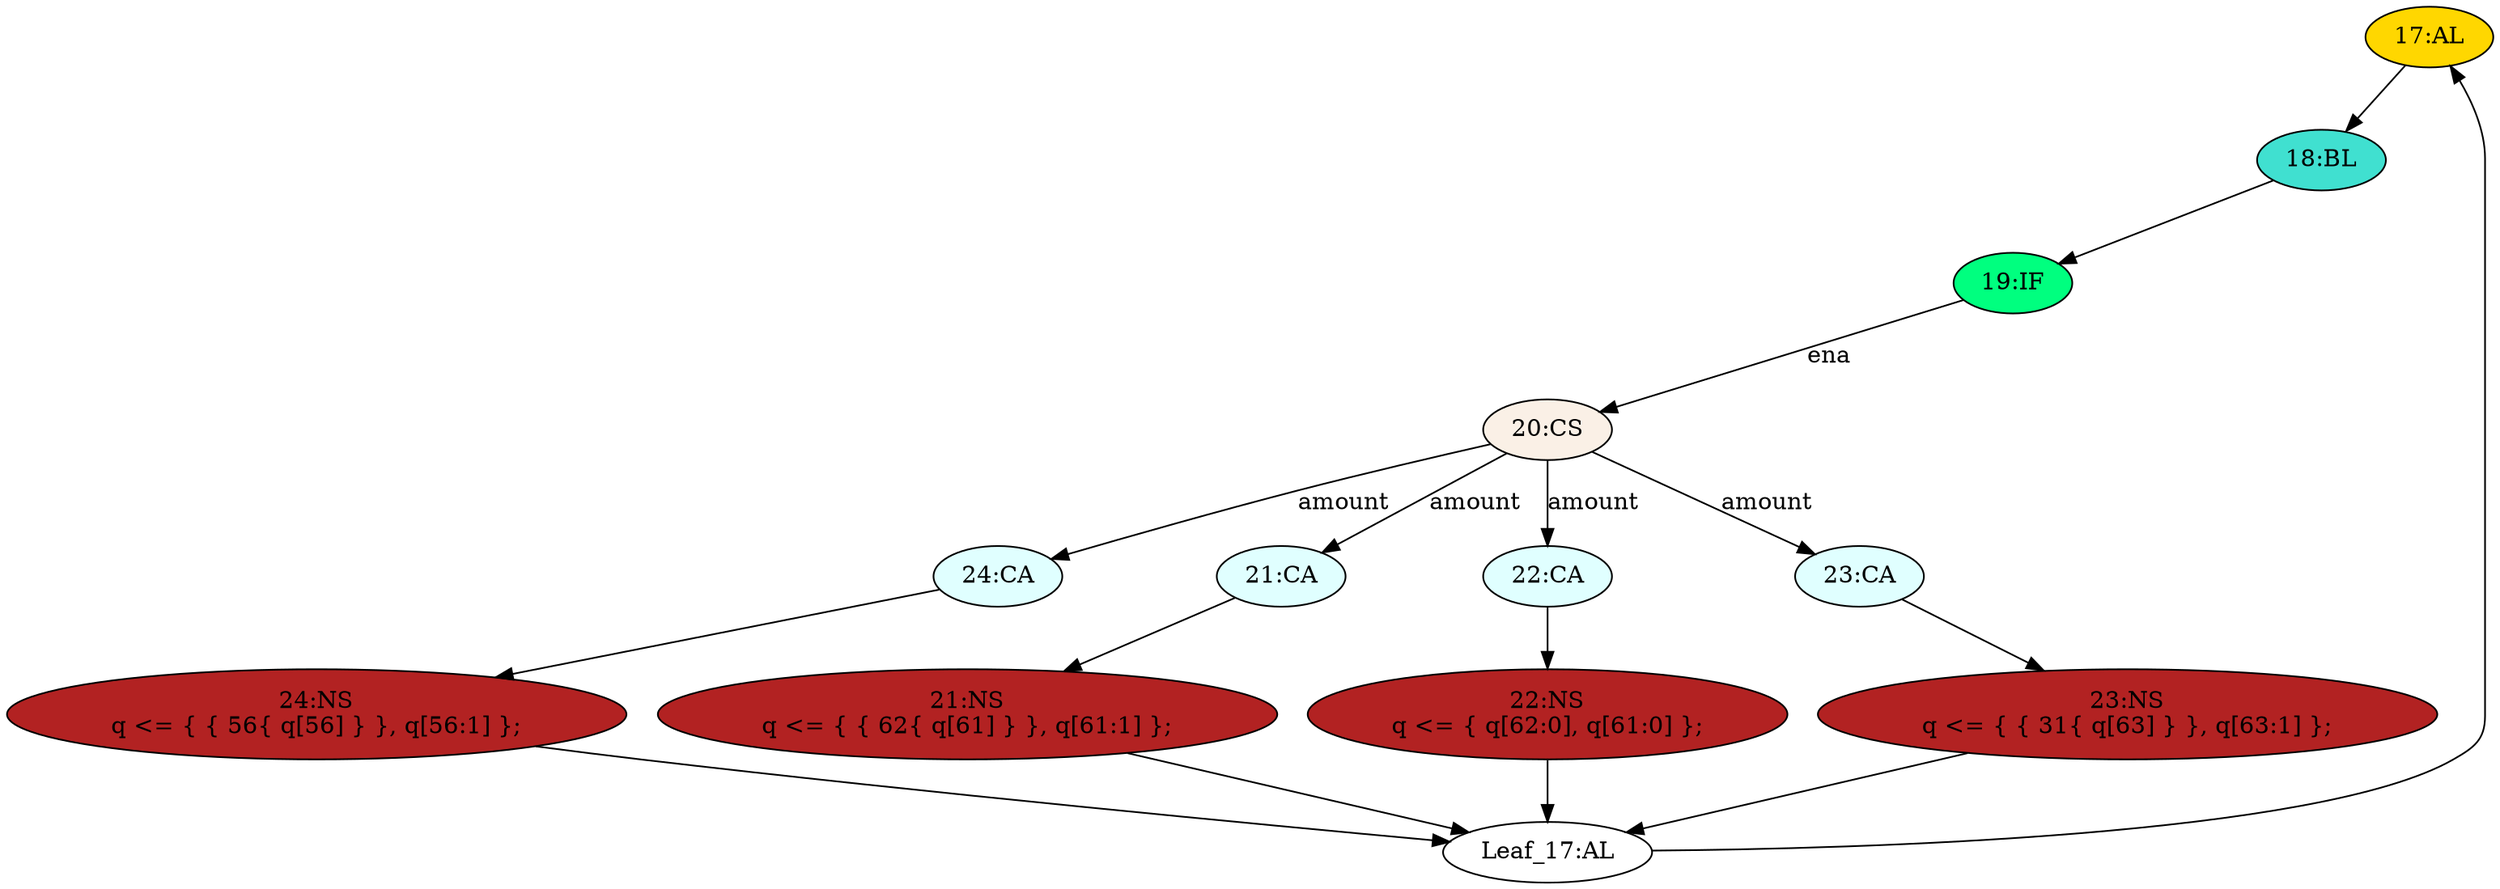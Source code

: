 strict digraph "compose( ,  )" {
	node [label="\N"];
	"17:AL"	[ast="<pyverilog.vparser.ast.Always object at 0x7efd07b371d0>",
		clk_sens=True,
		fillcolor=gold,
		label="17:AL",
		sens="['clk']",
		statements="[]",
		style=filled,
		typ=Always,
		use_var="['q', 'ena', 'amount']"];
	"18:BL"	[ast="<pyverilog.vparser.ast.Block object at 0x7efd07bb50d0>",
		fillcolor=turquoise,
		label="18:BL",
		statements="[]",
		style=filled,
		typ=Block];
	"17:AL" -> "18:BL"	[cond="[]",
		lineno=None];
	"24:CA"	[ast="<pyverilog.vparser.ast.Case object at 0x7efd093a8ad0>",
		fillcolor=lightcyan,
		label="24:CA",
		statements="[]",
		style=filled,
		typ=Case];
	"24:NS"	[ast="<pyverilog.vparser.ast.NonblockingSubstitution object at 0x7efd07798890>",
		fillcolor=firebrick,
		label="24:NS
q <= { { 56{ q[56] } }, q[56:1] };",
		statements="[<pyverilog.vparser.ast.NonblockingSubstitution object at 0x7efd07798890>]",
		style=filled,
		typ=NonblockingSubstitution];
	"24:CA" -> "24:NS"	[cond="[]",
		lineno=None];
	"23:NS"	[ast="<pyverilog.vparser.ast.NonblockingSubstitution object at 0x7efd07baad10>",
		fillcolor=firebrick,
		label="23:NS
q <= { { 31{ q[63] } }, q[63:1] };",
		statements="[<pyverilog.vparser.ast.NonblockingSubstitution object at 0x7efd07baad10>]",
		style=filled,
		typ=NonblockingSubstitution];
	"Leaf_17:AL"	[def_var="['q']",
		label="Leaf_17:AL"];
	"23:NS" -> "Leaf_17:AL"	[cond="[]",
		lineno=None];
	"20:CS"	[ast="<pyverilog.vparser.ast.CaseStatement object at 0x7efd07b46150>",
		fillcolor=linen,
		label="20:CS",
		statements="[]",
		style=filled,
		typ=CaseStatement];
	"20:CS" -> "24:CA"	[cond="['amount']",
		label=amount,
		lineno=20];
	"21:CA"	[ast="<pyverilog.vparser.ast.Case object at 0x7efd07b23890>",
		fillcolor=lightcyan,
		label="21:CA",
		statements="[]",
		style=filled,
		typ=Case];
	"20:CS" -> "21:CA"	[cond="['amount']",
		label=amount,
		lineno=20];
	"22:CA"	[ast="<pyverilog.vparser.ast.Case object at 0x7efd07b3d4d0>",
		fillcolor=lightcyan,
		label="22:CA",
		statements="[]",
		style=filled,
		typ=Case];
	"20:CS" -> "22:CA"	[cond="['amount']",
		label=amount,
		lineno=20];
	"23:CA"	[ast="<pyverilog.vparser.ast.Case object at 0x7efd07b26550>",
		fillcolor=lightcyan,
		label="23:CA",
		statements="[]",
		style=filled,
		typ=Case];
	"20:CS" -> "23:CA"	[cond="['amount']",
		label=amount,
		lineno=20];
	"19:IF"	[ast="<pyverilog.vparser.ast.IfStatement object at 0x7efd07b37090>",
		fillcolor=springgreen,
		label="19:IF",
		statements="[]",
		style=filled,
		typ=IfStatement];
	"19:IF" -> "20:CS"	[cond="['ena']",
		label=ena,
		lineno=19];
	"21:NS"	[ast="<pyverilog.vparser.ast.NonblockingSubstitution object at 0x7efd07b31150>",
		fillcolor=firebrick,
		label="21:NS
q <= { { 62{ q[61] } }, q[61:1] };",
		statements="[<pyverilog.vparser.ast.NonblockingSubstitution object at 0x7efd07b31150>]",
		style=filled,
		typ=NonblockingSubstitution];
	"21:CA" -> "21:NS"	[cond="[]",
		lineno=None];
	"18:BL" -> "19:IF"	[cond="[]",
		lineno=None];
	"24:NS" -> "Leaf_17:AL"	[cond="[]",
		lineno=None];
	"22:NS"	[ast="<pyverilog.vparser.ast.NonblockingSubstitution object at 0x7efd07b26290>",
		fillcolor=firebrick,
		label="22:NS
q <= { q[62:0], q[61:0] };",
		statements="[<pyverilog.vparser.ast.NonblockingSubstitution object at 0x7efd07b26290>]",
		style=filled,
		typ=NonblockingSubstitution];
	"22:CA" -> "22:NS"	[cond="[]",
		lineno=None];
	"23:CA" -> "23:NS"	[cond="[]",
		lineno=None];
	"22:NS" -> "Leaf_17:AL"	[cond="[]",
		lineno=None];
	"Leaf_17:AL" -> "17:AL";
	"21:NS" -> "Leaf_17:AL"	[cond="[]",
		lineno=None];
}
